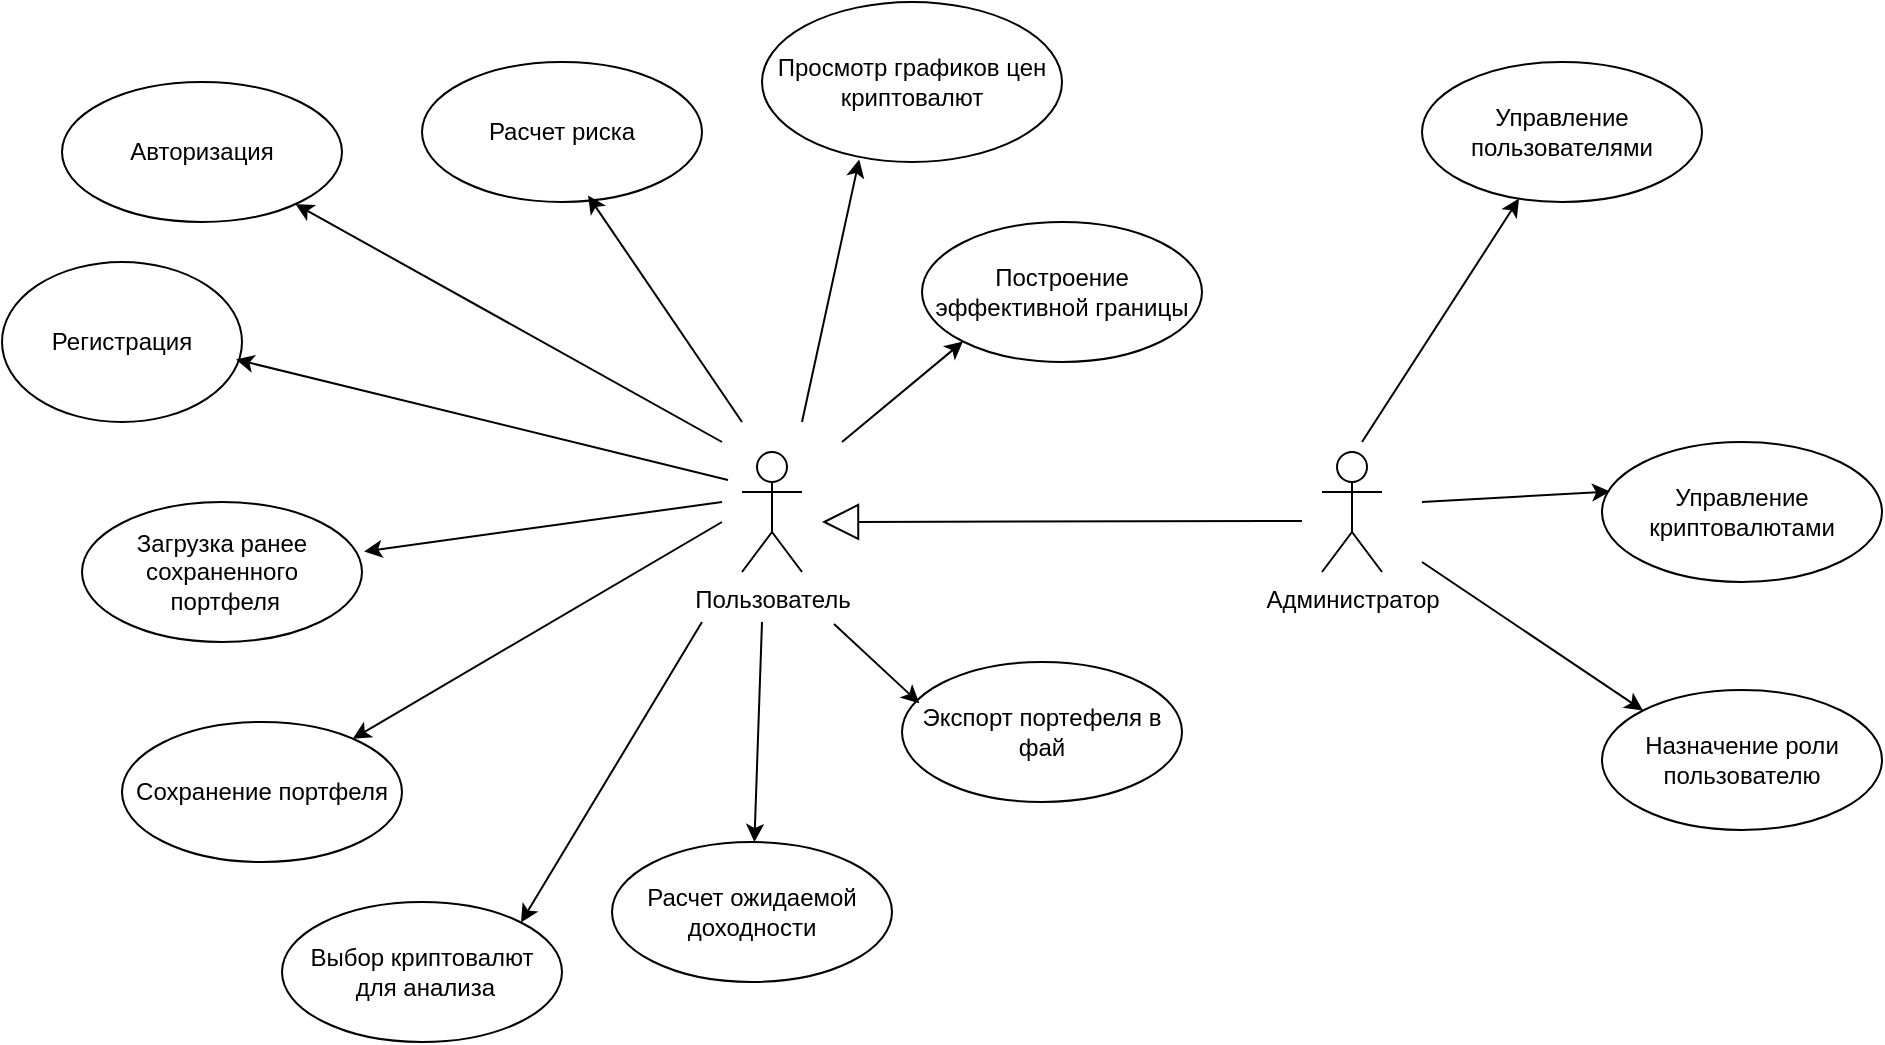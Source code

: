 <mxfile version="26.1.0">
  <diagram name="Страница — 1" id="kWBT1TMm_GblQHNlcdIq">
    <mxGraphModel dx="1434" dy="696" grid="1" gridSize="10" guides="1" tooltips="1" connect="1" arrows="1" fold="1" page="1" pageScale="1" pageWidth="1169" pageHeight="827" math="0" shadow="0">
      <root>
        <mxCell id="0" />
        <mxCell id="1" parent="0" />
        <mxCell id="C5d13NWljvipC-kq3rPl-1" value="&lt;font style=&quot;vertical-align: inherit;&quot;&gt;&lt;font style=&quot;vertical-align: inherit;&quot;&gt;Администратор&lt;/font&gt;&lt;/font&gt;" style="shape=umlActor;verticalLabelPosition=bottom;verticalAlign=top;html=1;outlineConnect=0;" parent="1" vertex="1">
          <mxGeometry x="800" y="295" width="30" height="60" as="geometry" />
        </mxCell>
        <mxCell id="C5d13NWljvipC-kq3rPl-2" value="&lt;font style=&quot;vertical-align: inherit;&quot;&gt;&lt;font style=&quot;vertical-align: inherit;&quot;&gt;Пользователь&lt;/font&gt;&lt;/font&gt;" style="shape=umlActor;verticalLabelPosition=bottom;verticalAlign=top;html=1;outlineConnect=0;" parent="1" vertex="1">
          <mxGeometry x="510" y="295" width="30" height="60" as="geometry" />
        </mxCell>
        <mxCell id="C5d13NWljvipC-kq3rPl-12" value="" style="edgeStyle=none;orthogonalLoop=1;jettySize=auto;html=1;rounded=0;" parent="1" target="C5d13NWljvipC-kq3rPl-20" edge="1">
          <mxGeometry width="80" relative="1" as="geometry">
            <mxPoint x="820" y="290" as="sourcePoint" />
            <mxPoint x="910.257" y="229.625" as="targetPoint" />
            <Array as="points" />
          </mxGeometry>
        </mxCell>
        <mxCell id="C5d13NWljvipC-kq3rPl-13" value="Авторизация" style="ellipse;whiteSpace=wrap;html=1;" parent="1" vertex="1">
          <mxGeometry x="170" y="110" width="140" height="70" as="geometry" />
        </mxCell>
        <mxCell id="C5d13NWljvipC-kq3rPl-14" value="Сохранение портфеля" style="ellipse;whiteSpace=wrap;html=1;" parent="1" vertex="1">
          <mxGeometry x="200" y="430" width="140" height="70" as="geometry" />
        </mxCell>
        <mxCell id="C5d13NWljvipC-kq3rPl-15" value="Расчет ожидаемой доходности" style="ellipse;whiteSpace=wrap;html=1;" parent="1" vertex="1">
          <mxGeometry x="445" y="490" width="140" height="70" as="geometry" />
        </mxCell>
        <mxCell id="C5d13NWljvipC-kq3rPl-16" value="Расчет риска" style="ellipse;whiteSpace=wrap;html=1;" parent="1" vertex="1">
          <mxGeometry x="350" y="100" width="140" height="70" as="geometry" />
        </mxCell>
        <mxCell id="C5d13NWljvipC-kq3rPl-17" value="Просмотр графиков цен криптовалют" style="ellipse;whiteSpace=wrap;html=1;" parent="1" vertex="1">
          <mxGeometry x="520" y="70" width="150" height="80" as="geometry" />
        </mxCell>
        <mxCell id="C5d13NWljvipC-kq3rPl-18" value="Загрузка ранее сохраненного&lt;div&gt;&amp;nbsp;портфеля&lt;/div&gt;" style="ellipse;whiteSpace=wrap;html=1;" parent="1" vertex="1">
          <mxGeometry x="180" y="320" width="140" height="70" as="geometry" />
        </mxCell>
        <mxCell id="C5d13NWljvipC-kq3rPl-19" value="Выбор криптовалют&lt;div&gt;&amp;nbsp;для анализа&lt;/div&gt;" style="ellipse;whiteSpace=wrap;html=1;" parent="1" vertex="1">
          <mxGeometry x="280" y="520" width="140" height="70" as="geometry" />
        </mxCell>
        <mxCell id="C5d13NWljvipC-kq3rPl-20" value="Управление пользователями" style="ellipse;whiteSpace=wrap;html=1;" parent="1" vertex="1">
          <mxGeometry x="850" y="100" width="140" height="70" as="geometry" />
        </mxCell>
        <mxCell id="C5d13NWljvipC-kq3rPl-21" value="Назначение роли пользователю" style="ellipse;whiteSpace=wrap;html=1;" parent="1" vertex="1">
          <mxGeometry x="940" y="414" width="140" height="70" as="geometry" />
        </mxCell>
        <mxCell id="C5d13NWljvipC-kq3rPl-22" value="Управление криптовалютами" style="ellipse;whiteSpace=wrap;html=1;" parent="1" vertex="1">
          <mxGeometry x="940" y="290" width="140" height="70" as="geometry" />
        </mxCell>
        <mxCell id="C5d13NWljvipC-kq3rPl-25" value="" style="endArrow=block;endSize=16;endFill=0;html=1;rounded=0;" parent="1" edge="1">
          <mxGeometry width="160" relative="1" as="geometry">
            <mxPoint x="790" y="329.5" as="sourcePoint" />
            <mxPoint x="550" y="330" as="targetPoint" />
            <mxPoint as="offset" />
          </mxGeometry>
        </mxCell>
        <mxCell id="C5d13NWljvipC-kq3rPl-26" value="" style="edgeStyle=none;orthogonalLoop=1;jettySize=auto;html=1;rounded=0;entryX=0.029;entryY=0.354;entryDx=0;entryDy=0;entryPerimeter=0;" parent="1" target="C5d13NWljvipC-kq3rPl-22" edge="1">
          <mxGeometry width="80" relative="1" as="geometry">
            <mxPoint x="850" y="320" as="sourcePoint" />
            <mxPoint x="909" y="178" as="targetPoint" />
            <Array as="points" />
          </mxGeometry>
        </mxCell>
        <mxCell id="C5d13NWljvipC-kq3rPl-27" value="" style="edgeStyle=none;orthogonalLoop=1;jettySize=auto;html=1;rounded=0;entryX=0;entryY=0;entryDx=0;entryDy=0;" parent="1" target="C5d13NWljvipC-kq3rPl-21" edge="1">
          <mxGeometry width="80" relative="1" as="geometry">
            <mxPoint x="850" y="350" as="sourcePoint" />
            <mxPoint x="919" y="188" as="targetPoint" />
            <Array as="points" />
          </mxGeometry>
        </mxCell>
        <mxCell id="C5d13NWljvipC-kq3rPl-28" value="" style="edgeStyle=none;orthogonalLoop=1;jettySize=auto;html=1;rounded=0;entryX=0.593;entryY=0.954;entryDx=0;entryDy=0;entryPerimeter=0;" parent="1" target="C5d13NWljvipC-kq3rPl-16" edge="1">
          <mxGeometry width="80" relative="1" as="geometry">
            <mxPoint x="510" y="280" as="sourcePoint" />
            <mxPoint x="604.5" y="164" as="targetPoint" />
            <Array as="points" />
          </mxGeometry>
        </mxCell>
        <mxCell id="C5d13NWljvipC-kq3rPl-29" value="" style="edgeStyle=none;orthogonalLoop=1;jettySize=auto;html=1;rounded=0;" parent="1" target="C5d13NWljvipC-kq3rPl-13" edge="1">
          <mxGeometry width="80" relative="1" as="geometry">
            <mxPoint x="500" y="290" as="sourcePoint" />
            <mxPoint x="503" y="157" as="targetPoint" />
            <Array as="points" />
          </mxGeometry>
        </mxCell>
        <mxCell id="C5d13NWljvipC-kq3rPl-30" value="" style="edgeStyle=none;orthogonalLoop=1;jettySize=auto;html=1;rounded=0;entryX=1.008;entryY=0.353;entryDx=0;entryDy=0;entryPerimeter=0;" parent="1" target="C5d13NWljvipC-kq3rPl-18" edge="1">
          <mxGeometry width="80" relative="1" as="geometry">
            <mxPoint x="500" y="320" as="sourcePoint" />
            <mxPoint x="463.75" y="200" as="targetPoint" />
            <Array as="points" />
          </mxGeometry>
        </mxCell>
        <mxCell id="C5d13NWljvipC-kq3rPl-31" value="" style="edgeStyle=none;orthogonalLoop=1;jettySize=auto;html=1;rounded=0;" parent="1" target="C5d13NWljvipC-kq3rPl-14" edge="1">
          <mxGeometry width="80" relative="1" as="geometry">
            <mxPoint x="500" y="330" as="sourcePoint" />
            <mxPoint x="477.5" y="210" as="targetPoint" />
            <Array as="points" />
          </mxGeometry>
        </mxCell>
        <mxCell id="C5d13NWljvipC-kq3rPl-32" value="" style="edgeStyle=none;orthogonalLoop=1;jettySize=auto;html=1;rounded=0;entryX=1;entryY=0;entryDx=0;entryDy=0;" parent="1" target="C5d13NWljvipC-kq3rPl-19" edge="1">
          <mxGeometry width="80" relative="1" as="geometry">
            <mxPoint x="490" y="380" as="sourcePoint" />
            <mxPoint x="430" y="450" as="targetPoint" />
            <Array as="points" />
          </mxGeometry>
        </mxCell>
        <mxCell id="C5d13NWljvipC-kq3rPl-33" value="" style="edgeStyle=none;orthogonalLoop=1;jettySize=auto;html=1;rounded=0;" parent="1" target="C5d13NWljvipC-kq3rPl-15" edge="1">
          <mxGeometry width="80" relative="1" as="geometry">
            <mxPoint x="520" y="380" as="sourcePoint" />
            <mxPoint x="507.5" y="221" as="targetPoint" />
            <Array as="points" />
          </mxGeometry>
        </mxCell>
        <mxCell id="C5d13NWljvipC-kq3rPl-34" value="" style="edgeStyle=none;orthogonalLoop=1;jettySize=auto;html=1;rounded=0;entryX=0.324;entryY=0.984;entryDx=0;entryDy=0;entryPerimeter=0;" parent="1" target="C5d13NWljvipC-kq3rPl-17" edge="1">
          <mxGeometry width="80" relative="1" as="geometry">
            <mxPoint x="540" y="280" as="sourcePoint" />
            <mxPoint x="507.5" y="140" as="targetPoint" />
            <Array as="points" />
          </mxGeometry>
        </mxCell>
        <mxCell id="C5d13NWljvipC-kq3rPl-35" value="Построение эффективной границы" style="ellipse;whiteSpace=wrap;html=1;" parent="1" vertex="1">
          <mxGeometry x="600" y="180" width="140" height="70" as="geometry" />
        </mxCell>
        <mxCell id="C5d13NWljvipC-kq3rPl-36" value="" style="edgeStyle=none;orthogonalLoop=1;jettySize=auto;html=1;rounded=0;entryX=0;entryY=1;entryDx=0;entryDy=0;" parent="1" target="C5d13NWljvipC-kq3rPl-35" edge="1">
          <mxGeometry width="80" relative="1" as="geometry">
            <mxPoint x="560" y="290" as="sourcePoint" />
            <mxPoint x="579" y="159" as="targetPoint" />
            <Array as="points" />
          </mxGeometry>
        </mxCell>
        <mxCell id="C5d13NWljvipC-kq3rPl-37" value="Экспорт портефеля в фай" style="ellipse;whiteSpace=wrap;html=1;" parent="1" vertex="1">
          <mxGeometry x="590" y="400" width="140" height="70" as="geometry" />
        </mxCell>
        <mxCell id="C5d13NWljvipC-kq3rPl-38" value="" style="edgeStyle=none;orthogonalLoop=1;jettySize=auto;html=1;rounded=0;entryX=0.062;entryY=0.295;entryDx=0;entryDy=0;entryPerimeter=0;" parent="1" target="C5d13NWljvipC-kq3rPl-37" edge="1">
          <mxGeometry width="80" relative="1" as="geometry">
            <mxPoint x="556" y="381" as="sourcePoint" />
            <mxPoint x="585" y="250" as="targetPoint" />
            <Array as="points" />
          </mxGeometry>
        </mxCell>
        <mxCell id="td_KWLpKkUbld959POj7-1" value="Регистрация" style="ellipse;whiteSpace=wrap;html=1;" vertex="1" parent="1">
          <mxGeometry x="140" y="200" width="120" height="80" as="geometry" />
        </mxCell>
        <mxCell id="td_KWLpKkUbld959POj7-3" value="" style="edgeStyle=none;orthogonalLoop=1;jettySize=auto;html=1;rounded=0;entryX=0.975;entryY=0.609;entryDx=0;entryDy=0;entryPerimeter=0;" edge="1" parent="1" target="td_KWLpKkUbld959POj7-1">
          <mxGeometry width="80" relative="1" as="geometry">
            <mxPoint x="503" y="309" as="sourcePoint" />
            <mxPoint x="290" y="190" as="targetPoint" />
            <Array as="points" />
          </mxGeometry>
        </mxCell>
      </root>
    </mxGraphModel>
  </diagram>
</mxfile>
